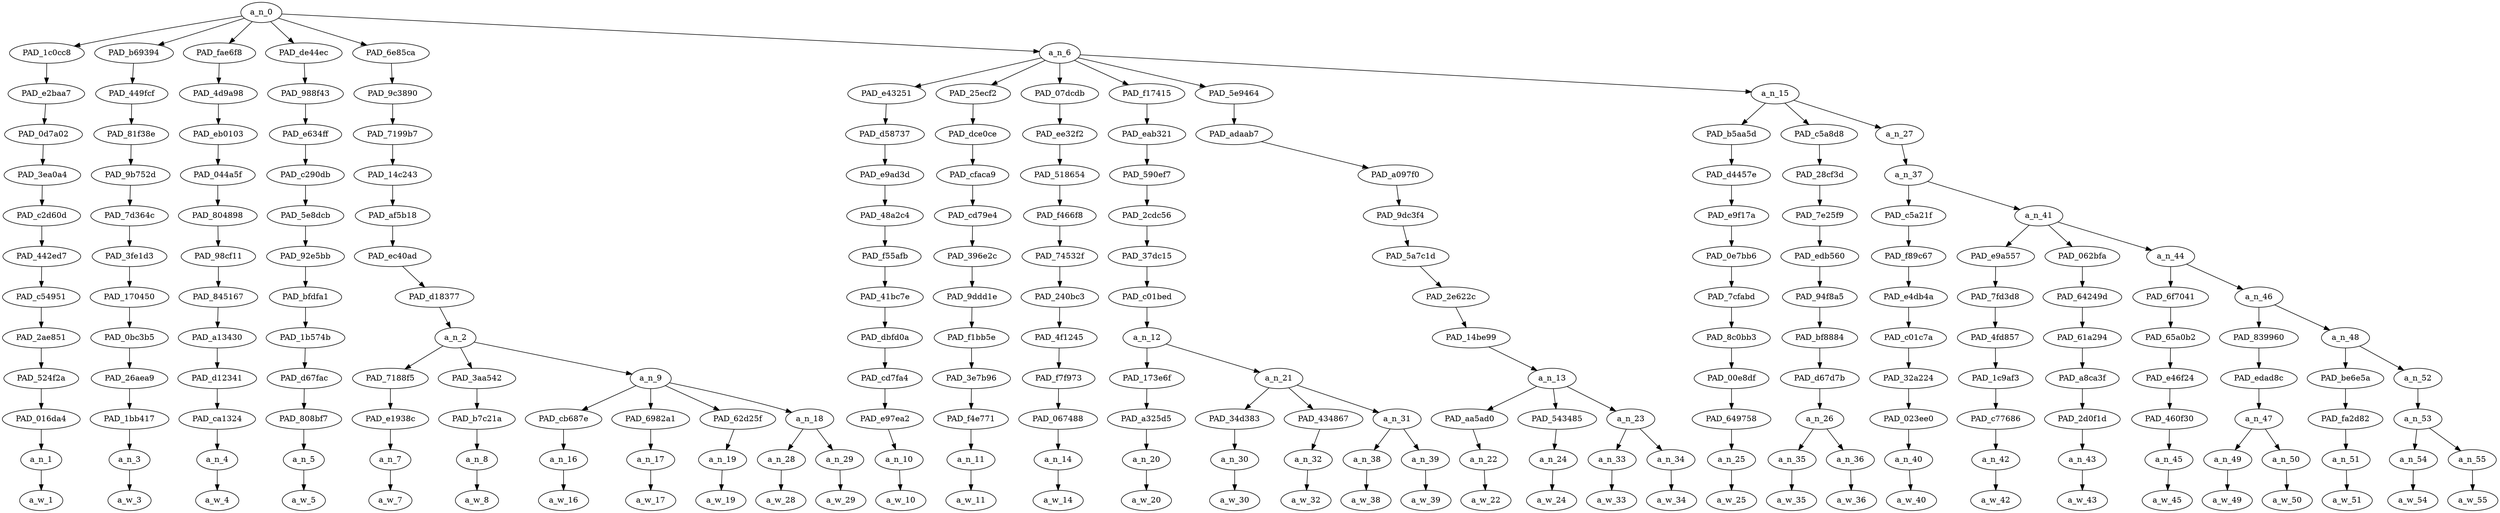 strict digraph "" {
	a_n_0	[div_dir=1,
		index=0,
		level=12,
		pos="7.816840277777779,12!",
		text_span="[0, 1, 2, 3, 4, 5, 6, 7, 8, 9, 10, 11, 12, 13, 14, 15, 16, 17, 18, 19, 20, 21, 22, 23, 24, 25, 26, 27, 28, 29, 30, 31, 32, 33, 34]",
		value=1.00000002];
	PAD_1c0cc8	[div_dir=1,
		index=0,
		level=11,
		pos="0.0,11!",
		text_span="[0]",
		value=0.02661162];
	a_n_0 -> PAD_1c0cc8;
	PAD_b69394	[div_dir=1,
		index=2,
		level=11,
		pos="8.0,11!",
		text_span="[8]",
		value=0.01706022];
	a_n_0 -> PAD_b69394;
	PAD_fae6f8	[div_dir=-1,
		index=3,
		level=11,
		pos="9.0,11!",
		text_span="[9]",
		value=0.02229313];
	a_n_0 -> PAD_fae6f8;
	PAD_de44ec	[div_dir=1,
		index=4,
		level=11,
		pos="10.0,11!",
		text_span="[10]",
		value=0.01661499];
	a_n_0 -> PAD_de44ec;
	PAD_6e85ca	[div_dir=1,
		index=1,
		level=11,
		pos="2.625,11!",
		text_span="[1, 2, 3, 4, 5, 6, 7]",
		value=0.13200330];
	a_n_0 -> PAD_6e85ca;
	a_n_6	[div_dir=1,
		index=5,
		level=11,
		pos="17.276041666666668,11!",
		text_span="[11, 12, 13, 14, 15, 16, 17, 18, 19, 20, 21, 22, 23, 24, 25, 26, 27, 28, 29, 30, 31, 32, 33, 34]",
		value=0.78475502];
	a_n_0 -> a_n_6;
	PAD_e2baa7	[div_dir=1,
		index=0,
		level=10,
		pos="0.0,10!",
		text_span="[0]",
		value=0.02661162];
	PAD_1c0cc8 -> PAD_e2baa7;
	PAD_0d7a02	[div_dir=1,
		index=0,
		level=9,
		pos="0.0,9!",
		text_span="[0]",
		value=0.02661162];
	PAD_e2baa7 -> PAD_0d7a02;
	PAD_3ea0a4	[div_dir=1,
		index=0,
		level=8,
		pos="0.0,8!",
		text_span="[0]",
		value=0.02661162];
	PAD_0d7a02 -> PAD_3ea0a4;
	PAD_c2d60d	[div_dir=1,
		index=0,
		level=7,
		pos="0.0,7!",
		text_span="[0]",
		value=0.02661162];
	PAD_3ea0a4 -> PAD_c2d60d;
	PAD_442ed7	[div_dir=1,
		index=0,
		level=6,
		pos="0.0,6!",
		text_span="[0]",
		value=0.02661162];
	PAD_c2d60d -> PAD_442ed7;
	PAD_c54951	[div_dir=1,
		index=0,
		level=5,
		pos="0.0,5!",
		text_span="[0]",
		value=0.02661162];
	PAD_442ed7 -> PAD_c54951;
	PAD_2ae851	[div_dir=1,
		index=0,
		level=4,
		pos="0.0,4!",
		text_span="[0]",
		value=0.02661162];
	PAD_c54951 -> PAD_2ae851;
	PAD_524f2a	[div_dir=1,
		index=0,
		level=3,
		pos="0.0,3!",
		text_span="[0]",
		value=0.02661162];
	PAD_2ae851 -> PAD_524f2a;
	PAD_016da4	[div_dir=1,
		index=0,
		level=2,
		pos="0.0,2!",
		text_span="[0]",
		value=0.02661162];
	PAD_524f2a -> PAD_016da4;
	a_n_1	[div_dir=1,
		index=0,
		level=1,
		pos="0.0,1!",
		text_span="[0]",
		value=0.02661162];
	PAD_016da4 -> a_n_1;
	a_w_1	[div_dir=0,
		index=0,
		level=0,
		pos="0,0!",
		text_span="[0]",
		value=i];
	a_n_1 -> a_w_1;
	PAD_449fcf	[div_dir=1,
		index=2,
		level=10,
		pos="8.0,10!",
		text_span="[8]",
		value=0.01706022];
	PAD_b69394 -> PAD_449fcf;
	PAD_81f38e	[div_dir=1,
		index=2,
		level=9,
		pos="8.0,9!",
		text_span="[8]",
		value=0.01706022];
	PAD_449fcf -> PAD_81f38e;
	PAD_9b752d	[div_dir=1,
		index=2,
		level=8,
		pos="8.0,8!",
		text_span="[8]",
		value=0.01706022];
	PAD_81f38e -> PAD_9b752d;
	PAD_7d364c	[div_dir=1,
		index=2,
		level=7,
		pos="8.0,7!",
		text_span="[8]",
		value=0.01706022];
	PAD_9b752d -> PAD_7d364c;
	PAD_3fe1d3	[div_dir=1,
		index=2,
		level=6,
		pos="8.0,6!",
		text_span="[8]",
		value=0.01706022];
	PAD_7d364c -> PAD_3fe1d3;
	PAD_170450	[div_dir=1,
		index=2,
		level=5,
		pos="8.0,5!",
		text_span="[8]",
		value=0.01706022];
	PAD_3fe1d3 -> PAD_170450;
	PAD_0bc3b5	[div_dir=1,
		index=2,
		level=4,
		pos="8.0,4!",
		text_span="[8]",
		value=0.01706022];
	PAD_170450 -> PAD_0bc3b5;
	PAD_26aea9	[div_dir=1,
		index=4,
		level=3,
		pos="8.0,3!",
		text_span="[8]",
		value=0.01706022];
	PAD_0bc3b5 -> PAD_26aea9;
	PAD_1bb417	[div_dir=1,
		index=7,
		level=2,
		pos="8.0,2!",
		text_span="[8]",
		value=0.01706022];
	PAD_26aea9 -> PAD_1bb417;
	a_n_3	[div_dir=1,
		index=8,
		level=1,
		pos="8.0,1!",
		text_span="[8]",
		value=0.01706022];
	PAD_1bb417 -> a_n_3;
	a_w_3	[div_dir=0,
		index=8,
		level=0,
		pos="8,0!",
		text_span="[8]",
		value=i1];
	a_n_3 -> a_w_3;
	PAD_4d9a98	[div_dir=-1,
		index=3,
		level=10,
		pos="9.0,10!",
		text_span="[9]",
		value=0.02229313];
	PAD_fae6f8 -> PAD_4d9a98;
	PAD_eb0103	[div_dir=-1,
		index=3,
		level=9,
		pos="9.0,9!",
		text_span="[9]",
		value=0.02229313];
	PAD_4d9a98 -> PAD_eb0103;
	PAD_044a5f	[div_dir=-1,
		index=3,
		level=8,
		pos="9.0,8!",
		text_span="[9]",
		value=0.02229313];
	PAD_eb0103 -> PAD_044a5f;
	PAD_804898	[div_dir=-1,
		index=3,
		level=7,
		pos="9.0,7!",
		text_span="[9]",
		value=0.02229313];
	PAD_044a5f -> PAD_804898;
	PAD_98cf11	[div_dir=-1,
		index=3,
		level=6,
		pos="9.0,6!",
		text_span="[9]",
		value=0.02229313];
	PAD_804898 -> PAD_98cf11;
	PAD_845167	[div_dir=-1,
		index=3,
		level=5,
		pos="9.0,5!",
		text_span="[9]",
		value=0.02229313];
	PAD_98cf11 -> PAD_845167;
	PAD_a13430	[div_dir=-1,
		index=3,
		level=4,
		pos="9.0,4!",
		text_span="[9]",
		value=0.02229313];
	PAD_845167 -> PAD_a13430;
	PAD_d12341	[div_dir=-1,
		index=5,
		level=3,
		pos="9.0,3!",
		text_span="[9]",
		value=0.02229313];
	PAD_a13430 -> PAD_d12341;
	PAD_ca1324	[div_dir=-1,
		index=8,
		level=2,
		pos="9.0,2!",
		text_span="[9]",
		value=0.02229313];
	PAD_d12341 -> PAD_ca1324;
	a_n_4	[div_dir=-1,
		index=9,
		level=1,
		pos="9.0,1!",
		text_span="[9]",
		value=0.02229313];
	PAD_ca1324 -> a_n_4;
	a_w_4	[div_dir=0,
		index=9,
		level=0,
		pos="9,0!",
		text_span="[9]",
		value=basically];
	a_n_4 -> a_w_4;
	PAD_988f43	[div_dir=1,
		index=4,
		level=10,
		pos="10.0,10!",
		text_span="[10]",
		value=0.01661499];
	PAD_de44ec -> PAD_988f43;
	PAD_e634ff	[div_dir=1,
		index=4,
		level=9,
		pos="10.0,9!",
		text_span="[10]",
		value=0.01661499];
	PAD_988f43 -> PAD_e634ff;
	PAD_c290db	[div_dir=1,
		index=4,
		level=8,
		pos="10.0,8!",
		text_span="[10]",
		value=0.01661499];
	PAD_e634ff -> PAD_c290db;
	PAD_5e8dcb	[div_dir=1,
		index=4,
		level=7,
		pos="10.0,7!",
		text_span="[10]",
		value=0.01661499];
	PAD_c290db -> PAD_5e8dcb;
	PAD_92e5bb	[div_dir=1,
		index=4,
		level=6,
		pos="10.0,6!",
		text_span="[10]",
		value=0.01661499];
	PAD_5e8dcb -> PAD_92e5bb;
	PAD_bfdfa1	[div_dir=1,
		index=4,
		level=5,
		pos="10.0,5!",
		text_span="[10]",
		value=0.01661499];
	PAD_92e5bb -> PAD_bfdfa1;
	PAD_1b574b	[div_dir=1,
		index=4,
		level=4,
		pos="10.0,4!",
		text_span="[10]",
		value=0.01661499];
	PAD_bfdfa1 -> PAD_1b574b;
	PAD_d67fac	[div_dir=1,
		index=6,
		level=3,
		pos="10.0,3!",
		text_span="[10]",
		value=0.01661499];
	PAD_1b574b -> PAD_d67fac;
	PAD_808bf7	[div_dir=1,
		index=9,
		level=2,
		pos="10.0,2!",
		text_span="[10]",
		value=0.01661499];
	PAD_d67fac -> PAD_808bf7;
	a_n_5	[div_dir=1,
		index=10,
		level=1,
		pos="10.0,1!",
		text_span="[10]",
		value=0.01661499];
	PAD_808bf7 -> a_n_5;
	a_w_5	[div_dir=0,
		index=10,
		level=0,
		pos="10,0!",
		text_span="[10]",
		value=just];
	a_n_5 -> a_w_5;
	PAD_9c3890	[div_dir=1,
		index=1,
		level=10,
		pos="2.625,10!",
		text_span="[1, 2, 3, 4, 5, 6, 7]",
		value=0.13200330];
	PAD_6e85ca -> PAD_9c3890;
	PAD_7199b7	[div_dir=1,
		index=1,
		level=9,
		pos="2.625,9!",
		text_span="[1, 2, 3, 4, 5, 6, 7]",
		value=0.13200330];
	PAD_9c3890 -> PAD_7199b7;
	PAD_14c243	[div_dir=1,
		index=1,
		level=8,
		pos="2.625,8!",
		text_span="[1, 2, 3, 4, 5, 6, 7]",
		value=0.13200330];
	PAD_7199b7 -> PAD_14c243;
	PAD_af5b18	[div_dir=1,
		index=1,
		level=7,
		pos="2.625,7!",
		text_span="[1, 2, 3, 4, 5, 6, 7]",
		value=0.13200330];
	PAD_14c243 -> PAD_af5b18;
	PAD_ec40ad	[div_dir=1,
		index=1,
		level=6,
		pos="2.625,6!",
		text_span="[1, 2, 3, 4, 5, 6, 7]",
		value=0.13200330];
	PAD_af5b18 -> PAD_ec40ad;
	PAD_d18377	[div_dir=1,
		index=1,
		level=5,
		pos="2.625,5!",
		text_span="[1, 2, 3, 4, 5, 6, 7]",
		value=0.13200330];
	PAD_ec40ad -> PAD_d18377;
	a_n_2	[div_dir=1,
		index=1,
		level=4,
		pos="2.625,4!",
		text_span="[1, 2, 3, 4, 5, 6, 7]",
		value=0.13200330];
	PAD_d18377 -> a_n_2;
	PAD_7188f5	[div_dir=-1,
		index=1,
		level=3,
		pos="1.0,3!",
		text_span="[1]",
		value=0.01910963];
	a_n_2 -> PAD_7188f5;
	PAD_3aa542	[div_dir=1,
		index=2,
		level=3,
		pos="2.0,3!",
		text_span="[2]",
		value=0.01828177];
	a_n_2 -> PAD_3aa542;
	a_n_9	[div_dir=1,
		index=3,
		level=3,
		pos="4.875,3!",
		text_span="[3, 4, 5, 6, 7]",
		value=0.09448648];
	a_n_2 -> a_n_9;
	PAD_e1938c	[div_dir=-1,
		index=1,
		level=2,
		pos="1.0,2!",
		text_span="[1]",
		value=0.01910963];
	PAD_7188f5 -> PAD_e1938c;
	a_n_7	[div_dir=-1,
		index=1,
		level=1,
		pos="1.0,1!",
		text_span="[1]",
		value=0.01910963];
	PAD_e1938c -> a_n_7;
	a_w_7	[div_dir=0,
		index=1,
		level=0,
		pos="1,0!",
		text_span="[1]",
		value=can];
	a_n_7 -> a_w_7;
	PAD_b7c21a	[div_dir=1,
		index=2,
		level=2,
		pos="2.0,2!",
		text_span="[2]",
		value=0.01828177];
	PAD_3aa542 -> PAD_b7c21a;
	a_n_8	[div_dir=1,
		index=2,
		level=1,
		pos="2.0,1!",
		text_span="[2]",
		value=0.01828177];
	PAD_b7c21a -> a_n_8;
	a_w_8	[div_dir=0,
		index=2,
		level=0,
		pos="2,0!",
		text_span="[2]",
		value=barely];
	a_n_8 -> a_w_8;
	PAD_cb687e	[div_dir=1,
		index=3,
		level=2,
		pos="3.0,2!",
		text_span="[3]",
		value=0.01631692];
	a_n_9 -> PAD_cb687e;
	PAD_6982a1	[div_dir=1,
		index=4,
		level=2,
		pos="4.0,2!",
		text_span="[4]",
		value=0.01635504];
	a_n_9 -> PAD_6982a1;
	PAD_62d25f	[div_dir=1,
		index=6,
		level=2,
		pos="7.0,2!",
		text_span="[7]",
		value=0.02503343];
	a_n_9 -> PAD_62d25f;
	a_n_18	[div_dir=-1,
		index=5,
		level=2,
		pos="5.5,2!",
		text_span="[5, 6]",
		value=0.03666694];
	a_n_9 -> a_n_18;
	a_n_16	[div_dir=1,
		index=3,
		level=1,
		pos="3.0,1!",
		text_span="[3]",
		value=0.01631692];
	PAD_cb687e -> a_n_16;
	a_w_16	[div_dir=0,
		index=3,
		level=0,
		pos="3,0!",
		text_span="[3]",
		value=go];
	a_n_16 -> a_w_16;
	a_n_17	[div_dir=1,
		index=4,
		level=1,
		pos="4.0,1!",
		text_span="[4]",
		value=0.01635504];
	PAD_6982a1 -> a_n_17;
	a_w_17	[div_dir=0,
		index=4,
		level=0,
		pos="4,0!",
		text_span="[4]",
		value=out];
	a_n_17 -> a_w_17;
	a_n_19	[div_dir=1,
		index=7,
		level=1,
		pos="7.0,1!",
		text_span="[7]",
		value=0.02503343];
	PAD_62d25f -> a_n_19;
	a_w_19	[div_dir=0,
		index=7,
		level=0,
		pos="7,0!",
		text_span="[7]",
		value=anymore];
	a_n_19 -> a_w_19;
	a_n_28	[div_dir=-1,
		index=5,
		level=1,
		pos="5.0,1!",
		text_span="[5]",
		value=0.01599245];
	a_n_18 -> a_n_28;
	a_n_29	[div_dir=-1,
		index=6,
		level=1,
		pos="6.0,1!",
		text_span="[6]",
		value=0.02064038];
	a_n_18 -> a_n_29;
	a_w_28	[div_dir=0,
		index=5,
		level=0,
		pos="5,0!",
		text_span="[5]",
		value=into];
	a_n_28 -> a_w_28;
	a_w_29	[div_dir=0,
		index=6,
		level=0,
		pos="6,0!",
		text_span="[6]",
		value=society];
	a_n_29 -> a_w_29;
	PAD_e43251	[div_dir=1,
		index=5,
		level=10,
		pos="11.0,10!",
		text_span="[11]",
		value=0.02118057];
	a_n_6 -> PAD_e43251;
	PAD_25ecf2	[div_dir=1,
		index=6,
		level=10,
		pos="12.0,10!",
		text_span="[12]",
		value=0.02720809];
	a_n_6 -> PAD_25ecf2;
	PAD_07dcdb	[div_dir=1,
		index=9,
		level=10,
		pos="22.0,10!",
		text_span="[22]",
		value=0.01997820];
	a_n_6 -> PAD_07dcdb;
	PAD_f17415	[div_dir=1,
		index=7,
		level=10,
		pos="14.25,10!",
		text_span="[13, 14, 15, 16, 17]",
		value=0.35535830];
	a_n_6 -> PAD_f17415;
	PAD_5e9464	[div_dir=-1,
		index=8,
		level=10,
		pos="19.5,10!",
		text_span="[18, 19, 20, 21]",
		value=0.07433124];
	a_n_6 -> PAD_5e9464;
	a_n_15	[div_dir=1,
		index=10,
		level=10,
		pos="24.90625,10!",
		text_span="[23, 24, 25, 26, 27, 28, 29, 30, 31, 32, 33, 34]",
		value=0.28603460];
	a_n_6 -> a_n_15;
	PAD_d58737	[div_dir=1,
		index=5,
		level=9,
		pos="11.0,9!",
		text_span="[11]",
		value=0.02118057];
	PAD_e43251 -> PAD_d58737;
	PAD_e9ad3d	[div_dir=1,
		index=5,
		level=8,
		pos="11.0,8!",
		text_span="[11]",
		value=0.02118057];
	PAD_d58737 -> PAD_e9ad3d;
	PAD_48a2c4	[div_dir=1,
		index=5,
		level=7,
		pos="11.0,7!",
		text_span="[11]",
		value=0.02118057];
	PAD_e9ad3d -> PAD_48a2c4;
	PAD_f55afb	[div_dir=1,
		index=5,
		level=6,
		pos="11.0,6!",
		text_span="[11]",
		value=0.02118057];
	PAD_48a2c4 -> PAD_f55afb;
	PAD_41bc7e	[div_dir=1,
		index=5,
		level=5,
		pos="11.0,5!",
		text_span="[11]",
		value=0.02118057];
	PAD_f55afb -> PAD_41bc7e;
	PAD_dbfd0a	[div_dir=1,
		index=5,
		level=4,
		pos="11.0,4!",
		text_span="[11]",
		value=0.02118057];
	PAD_41bc7e -> PAD_dbfd0a;
	PAD_cd7fa4	[div_dir=1,
		index=7,
		level=3,
		pos="11.0,3!",
		text_span="[11]",
		value=0.02118057];
	PAD_dbfd0a -> PAD_cd7fa4;
	PAD_e97ea2	[div_dir=1,
		index=10,
		level=2,
		pos="11.0,2!",
		text_span="[11]",
		value=0.02118057];
	PAD_cd7fa4 -> PAD_e97ea2;
	a_n_10	[div_dir=1,
		index=11,
		level=1,
		pos="11.0,1!",
		text_span="[11]",
		value=0.02118057];
	PAD_e97ea2 -> a_n_10;
	a_w_10	[div_dir=0,
		index=11,
		level=0,
		pos="11,0!",
		text_span="[11]",
		value=buy];
	a_n_10 -> a_w_10;
	PAD_dce0ce	[div_dir=1,
		index=6,
		level=9,
		pos="12.0,9!",
		text_span="[12]",
		value=0.02720809];
	PAD_25ecf2 -> PAD_dce0ce;
	PAD_cfaca9	[div_dir=1,
		index=6,
		level=8,
		pos="12.0,8!",
		text_span="[12]",
		value=0.02720809];
	PAD_dce0ce -> PAD_cfaca9;
	PAD_cd79e4	[div_dir=1,
		index=6,
		level=7,
		pos="12.0,7!",
		text_span="[12]",
		value=0.02720809];
	PAD_cfaca9 -> PAD_cd79e4;
	PAD_396e2c	[div_dir=1,
		index=6,
		level=6,
		pos="12.0,6!",
		text_span="[12]",
		value=0.02720809];
	PAD_cd79e4 -> PAD_396e2c;
	PAD_9ddd1e	[div_dir=1,
		index=6,
		level=5,
		pos="12.0,5!",
		text_span="[12]",
		value=0.02720809];
	PAD_396e2c -> PAD_9ddd1e;
	PAD_f1bb5e	[div_dir=1,
		index=6,
		level=4,
		pos="12.0,4!",
		text_span="[12]",
		value=0.02720809];
	PAD_9ddd1e -> PAD_f1bb5e;
	PAD_3e7b96	[div_dir=1,
		index=8,
		level=3,
		pos="12.0,3!",
		text_span="[12]",
		value=0.02720809];
	PAD_f1bb5e -> PAD_3e7b96;
	PAD_f4e771	[div_dir=1,
		index=11,
		level=2,
		pos="12.0,2!",
		text_span="[12]",
		value=0.02720809];
	PAD_3e7b96 -> PAD_f4e771;
	a_n_11	[div_dir=1,
		index=12,
		level=1,
		pos="12.0,1!",
		text_span="[12]",
		value=0.02720809];
	PAD_f4e771 -> a_n_11;
	a_w_11	[div_dir=0,
		index=12,
		level=0,
		pos="12,0!",
		text_span="[12]",
		value=food];
	a_n_11 -> a_w_11;
	PAD_ee32f2	[div_dir=1,
		index=9,
		level=9,
		pos="22.0,9!",
		text_span="[22]",
		value=0.01997820];
	PAD_07dcdb -> PAD_ee32f2;
	PAD_518654	[div_dir=1,
		index=9,
		level=8,
		pos="22.0,8!",
		text_span="[22]",
		value=0.01997820];
	PAD_ee32f2 -> PAD_518654;
	PAD_f466f8	[div_dir=1,
		index=9,
		level=7,
		pos="22.0,7!",
		text_span="[22]",
		value=0.01997820];
	PAD_518654 -> PAD_f466f8;
	PAD_74532f	[div_dir=1,
		index=9,
		level=6,
		pos="22.0,6!",
		text_span="[22]",
		value=0.01997820];
	PAD_f466f8 -> PAD_74532f;
	PAD_240bc3	[div_dir=1,
		index=9,
		level=5,
		pos="22.0,5!",
		text_span="[22]",
		value=0.01997820];
	PAD_74532f -> PAD_240bc3;
	PAD_4f1245	[div_dir=1,
		index=9,
		level=4,
		pos="22.0,4!",
		text_span="[22]",
		value=0.01997820];
	PAD_240bc3 -> PAD_4f1245;
	PAD_f7f973	[div_dir=1,
		index=12,
		level=3,
		pos="22.0,3!",
		text_span="[22]",
		value=0.01997820];
	PAD_4f1245 -> PAD_f7f973;
	PAD_067488	[div_dir=1,
		index=19,
		level=2,
		pos="22.0,2!",
		text_span="[22]",
		value=0.01997820];
	PAD_f7f973 -> PAD_067488;
	a_n_14	[div_dir=1,
		index=22,
		level=1,
		pos="22.0,1!",
		text_span="[22]",
		value=0.01997820];
	PAD_067488 -> a_n_14;
	a_w_14	[div_dir=0,
		index=22,
		level=0,
		pos="22,0!",
		text_span="[22]",
		value=then];
	a_n_14 -> a_w_14;
	PAD_eab321	[div_dir=1,
		index=7,
		level=9,
		pos="14.25,9!",
		text_span="[13, 14, 15, 16, 17]",
		value=0.35535830];
	PAD_f17415 -> PAD_eab321;
	PAD_590ef7	[div_dir=1,
		index=7,
		level=8,
		pos="14.25,8!",
		text_span="[13, 14, 15, 16, 17]",
		value=0.35535830];
	PAD_eab321 -> PAD_590ef7;
	PAD_2cdc56	[div_dir=1,
		index=7,
		level=7,
		pos="14.25,7!",
		text_span="[13, 14, 15, 16, 17]",
		value=0.35535830];
	PAD_590ef7 -> PAD_2cdc56;
	PAD_37dc15	[div_dir=1,
		index=7,
		level=6,
		pos="14.25,6!",
		text_span="[13, 14, 15, 16, 17]",
		value=0.35535830];
	PAD_2cdc56 -> PAD_37dc15;
	PAD_c01bed	[div_dir=1,
		index=7,
		level=5,
		pos="14.25,5!",
		text_span="[13, 14, 15, 16, 17]",
		value=0.35535830];
	PAD_37dc15 -> PAD_c01bed;
	a_n_12	[div_dir=1,
		index=7,
		level=4,
		pos="14.25,4!",
		text_span="[13, 14, 15, 16, 17]",
		value=0.35535830];
	PAD_c01bed -> a_n_12;
	PAD_173e6f	[div_dir=-1,
		index=9,
		level=3,
		pos="13.0,3!",
		text_span="[13]",
		value=0.01708737];
	a_n_12 -> PAD_173e6f;
	a_n_21	[div_dir=1,
		index=10,
		level=3,
		pos="15.5,3!",
		text_span="[14, 15, 16, 17]",
		value=0.33736090];
	a_n_12 -> a_n_21;
	PAD_a325d5	[div_dir=-1,
		index=12,
		level=2,
		pos="13.0,2!",
		text_span="[13]",
		value=0.01708737];
	PAD_173e6f -> PAD_a325d5;
	a_n_20	[div_dir=-1,
		index=13,
		level=1,
		pos="13.0,1!",
		text_span="[13]",
		value=0.01708737];
	PAD_a325d5 -> a_n_20;
	a_w_20	[div_dir=0,
		index=13,
		level=0,
		pos="13,0!",
		text_span="[13]",
		value=from];
	a_n_20 -> a_w_20;
	PAD_34d383	[div_dir=-1,
		index=13,
		level=2,
		pos="14.0,2!",
		text_span="[14]",
		value=0.04465559];
	a_n_21 -> PAD_34d383;
	PAD_434867	[div_dir=1,
		index=15,
		level=2,
		pos="17.0,2!",
		text_span="[17]",
		value=0.02736039];
	a_n_21 -> PAD_434867;
	a_n_31	[div_dir=1,
		index=14,
		level=2,
		pos="15.5,2!",
		text_span="[15, 16]",
		value=0.26432666];
	a_n_21 -> a_n_31;
	a_n_30	[div_dir=-1,
		index=14,
		level=1,
		pos="14.0,1!",
		text_span="[14]",
		value=0.04465559];
	PAD_34d383 -> a_n_30;
	a_w_30	[div_dir=0,
		index=14,
		level=0,
		pos="14,0!",
		text_span="[14]",
		value=the];
	a_n_30 -> a_w_30;
	a_n_32	[div_dir=1,
		index=17,
		level=1,
		pos="17.0,1!",
		text_span="[17]",
		value=0.02736039];
	PAD_434867 -> a_n_32;
	a_w_32	[div_dir=0,
		index=17,
		level=0,
		pos="17,0!",
		text_span="[17]",
		value=store];
	a_n_32 -> a_w_32;
	a_n_38	[div_dir=1,
		index=15,
		level=1,
		pos="15.0,1!",
		text_span="[15]",
		value=0.23343116];
	a_n_31 -> a_n_38;
	a_n_39	[div_dir=1,
		index=16,
		level=1,
		pos="16.0,1!",
		text_span="[16]",
		value=0.02943194];
	a_n_31 -> a_n_39;
	a_w_38	[div_dir=0,
		index=15,
		level=0,
		pos="15,0!",
		text_span="[15]",
		value=beaner];
	a_n_38 -> a_w_38;
	a_w_39	[div_dir=0,
		index=16,
		level=0,
		pos="16,0!",
		text_span="[16]",
		value=filled];
	a_n_39 -> a_w_39;
	PAD_adaab7	[div_dir=-1,
		index=8,
		level=9,
		pos="19.5,9!",
		text_span="[18, 19, 20, 21]",
		value=0.07433124];
	PAD_5e9464 -> PAD_adaab7;
	PAD_a097f0	[div_dir=-1,
		index=8,
		level=8,
		pos="19.5,8!",
		text_span="[18, 19, 20, 21]",
		value=0.07433124];
	PAD_adaab7 -> PAD_a097f0;
	PAD_9dc3f4	[div_dir=-1,
		index=8,
		level=7,
		pos="19.5,7!",
		text_span="[18, 19, 20, 21]",
		value=0.07433124];
	PAD_a097f0 -> PAD_9dc3f4;
	PAD_5a7c1d	[div_dir=-1,
		index=8,
		level=6,
		pos="19.5,6!",
		text_span="[18, 19, 20, 21]",
		value=0.07433124];
	PAD_9dc3f4 -> PAD_5a7c1d;
	PAD_2e622c	[div_dir=-1,
		index=8,
		level=5,
		pos="19.5,5!",
		text_span="[18, 19, 20, 21]",
		value=0.07433124];
	PAD_5a7c1d -> PAD_2e622c;
	PAD_14be99	[div_dir=-1,
		index=8,
		level=4,
		pos="19.5,4!",
		text_span="[18, 19, 20, 21]",
		value=0.07433124];
	PAD_2e622c -> PAD_14be99;
	a_n_13	[div_dir=-1,
		index=11,
		level=3,
		pos="19.5,3!",
		text_span="[18, 19, 20, 21]",
		value=0.07433124];
	PAD_14be99 -> a_n_13;
	PAD_aa5ad0	[div_dir=1,
		index=16,
		level=2,
		pos="18.0,2!",
		text_span="[18]",
		value=0.01992610];
	a_n_13 -> PAD_aa5ad0;
	PAD_543485	[div_dir=-1,
		index=18,
		level=2,
		pos="21.0,2!",
		text_span="[21]",
		value=0.01925456];
	a_n_13 -> PAD_543485;
	a_n_23	[div_dir=1,
		index=17,
		level=2,
		pos="19.5,2!",
		text_span="[19, 20]",
		value=0.03514446];
	a_n_13 -> a_n_23;
	a_n_22	[div_dir=1,
		index=18,
		level=1,
		pos="18.0,1!",
		text_span="[18]",
		value=0.01992610];
	PAD_aa5ad0 -> a_n_22;
	a_w_22	[div_dir=0,
		index=18,
		level=0,
		pos="18,0!",
		text_span="[18]",
		value=pay];
	a_n_22 -> a_w_22;
	a_n_24	[div_dir=-1,
		index=21,
		level=1,
		pos="21.0,1!",
		text_span="[21]",
		value=0.01925456];
	PAD_543485 -> a_n_24;
	a_w_24	[div_dir=0,
		index=21,
		level=0,
		pos="21,0!",
		text_span="[21]",
		value=online];
	a_n_24 -> a_w_24;
	a_n_33	[div_dir=1,
		index=19,
		level=1,
		pos="19.0,1!",
		text_span="[19]",
		value=0.01618712];
	a_n_23 -> a_n_33;
	a_n_34	[div_dir=-1,
		index=20,
		level=1,
		pos="20.0,1!",
		text_span="[20]",
		value=0.01895579];
	a_n_23 -> a_n_34;
	a_w_33	[div_dir=0,
		index=19,
		level=0,
		pos="19,0!",
		text_span="[19]",
		value=all];
	a_n_33 -> a_w_33;
	a_w_34	[div_dir=0,
		index=20,
		level=0,
		pos="20,0!",
		text_span="[20]",
		value=bills];
	a_n_34 -> a_w_34;
	PAD_b5aa5d	[div_dir=1,
		index=10,
		level=9,
		pos="23.0,9!",
		text_span="[23]",
		value=0.01866423];
	a_n_15 -> PAD_b5aa5d;
	PAD_c5a8d8	[div_dir=1,
		index=11,
		level=9,
		pos="24.5,9!",
		text_span="[24, 25]",
		value=0.03613832];
	a_n_15 -> PAD_c5a8d8;
	a_n_27	[div_dir=1,
		index=12,
		level=9,
		pos="27.21875,9!",
		text_span="[26, 27, 28, 29, 30, 31, 32, 33, 34]",
		value=0.23096923];
	a_n_15 -> a_n_27;
	PAD_d4457e	[div_dir=1,
		index=10,
		level=8,
		pos="23.0,8!",
		text_span="[23]",
		value=0.01866423];
	PAD_b5aa5d -> PAD_d4457e;
	PAD_e9f17a	[div_dir=1,
		index=10,
		level=7,
		pos="23.0,7!",
		text_span="[23]",
		value=0.01866423];
	PAD_d4457e -> PAD_e9f17a;
	PAD_0e7bb6	[div_dir=1,
		index=10,
		level=6,
		pos="23.0,6!",
		text_span="[23]",
		value=0.01866423];
	PAD_e9f17a -> PAD_0e7bb6;
	PAD_7cfabd	[div_dir=1,
		index=10,
		level=5,
		pos="23.0,5!",
		text_span="[23]",
		value=0.01866423];
	PAD_0e7bb6 -> PAD_7cfabd;
	PAD_8c0bb3	[div_dir=1,
		index=10,
		level=4,
		pos="23.0,4!",
		text_span="[23]",
		value=0.01866423];
	PAD_7cfabd -> PAD_8c0bb3;
	PAD_00e8df	[div_dir=1,
		index=13,
		level=3,
		pos="23.0,3!",
		text_span="[23]",
		value=0.01866423];
	PAD_8c0bb3 -> PAD_00e8df;
	PAD_649758	[div_dir=1,
		index=20,
		level=2,
		pos="23.0,2!",
		text_span="[23]",
		value=0.01866423];
	PAD_00e8df -> PAD_649758;
	a_n_25	[div_dir=1,
		index=23,
		level=1,
		pos="23.0,1!",
		text_span="[23]",
		value=0.01866423];
	PAD_649758 -> a_n_25;
	a_w_25	[div_dir=0,
		index=23,
		level=0,
		pos="23,0!",
		text_span="[23]",
		value=spend];
	a_n_25 -> a_w_25;
	PAD_28cf3d	[div_dir=1,
		index=11,
		level=8,
		pos="24.5,8!",
		text_span="[24, 25]",
		value=0.03613832];
	PAD_c5a8d8 -> PAD_28cf3d;
	PAD_7e25f9	[div_dir=1,
		index=11,
		level=7,
		pos="24.5,7!",
		text_span="[24, 25]",
		value=0.03613832];
	PAD_28cf3d -> PAD_7e25f9;
	PAD_edb560	[div_dir=1,
		index=11,
		level=6,
		pos="24.5,6!",
		text_span="[24, 25]",
		value=0.03613832];
	PAD_7e25f9 -> PAD_edb560;
	PAD_94f8a5	[div_dir=1,
		index=11,
		level=5,
		pos="24.5,5!",
		text_span="[24, 25]",
		value=0.03613832];
	PAD_edb560 -> PAD_94f8a5;
	PAD_bf8884	[div_dir=1,
		index=11,
		level=4,
		pos="24.5,4!",
		text_span="[24, 25]",
		value=0.03613832];
	PAD_94f8a5 -> PAD_bf8884;
	PAD_d67d7b	[div_dir=1,
		index=14,
		level=3,
		pos="24.5,3!",
		text_span="[24, 25]",
		value=0.03613832];
	PAD_bf8884 -> PAD_d67d7b;
	a_n_26	[div_dir=1,
		index=21,
		level=2,
		pos="24.5,2!",
		text_span="[24, 25]",
		value=0.03613832];
	PAD_d67d7b -> a_n_26;
	a_n_35	[div_dir=1,
		index=24,
		level=1,
		pos="24.0,1!",
		text_span="[24]",
		value=0.01655213];
	a_n_26 -> a_n_35;
	a_n_36	[div_dir=-1,
		index=25,
		level=1,
		pos="25.0,1!",
		text_span="[25]",
		value=0.01955276];
	a_n_26 -> a_n_36;
	a_w_35	[div_dir=0,
		index=24,
		level=0,
		pos="24,0!",
		text_span="[24]",
		value=the1];
	a_n_35 -> a_w_35;
	a_w_36	[div_dir=0,
		index=25,
		level=0,
		pos="25,0!",
		text_span="[25]",
		value=day];
	a_n_36 -> a_w_36;
	a_n_37	[div_dir=1,
		index=12,
		level=8,
		pos="27.21875,8!",
		text_span="[26, 27, 28, 29, 30, 31, 32, 33, 34]",
		value=0.23073109];
	a_n_27 -> a_n_37;
	PAD_c5a21f	[div_dir=-1,
		index=12,
		level=7,
		pos="26.0,7!",
		text_span="[26]",
		value=0.02580396];
	a_n_37 -> PAD_c5a21f;
	a_n_41	[div_dir=1,
		index=13,
		level=7,
		pos="28.4375,7!",
		text_span="[27, 28, 29, 30, 31, 32, 33, 34]",
		value=0.20468898];
	a_n_37 -> a_n_41;
	PAD_f89c67	[div_dir=-1,
		index=12,
		level=6,
		pos="26.0,6!",
		text_span="[26]",
		value=0.02580396];
	PAD_c5a21f -> PAD_f89c67;
	PAD_e4db4a	[div_dir=-1,
		index=12,
		level=5,
		pos="26.0,5!",
		text_span="[26]",
		value=0.02580396];
	PAD_f89c67 -> PAD_e4db4a;
	PAD_c01c7a	[div_dir=-1,
		index=12,
		level=4,
		pos="26.0,4!",
		text_span="[26]",
		value=0.02580396];
	PAD_e4db4a -> PAD_c01c7a;
	PAD_32a224	[div_dir=-1,
		index=15,
		level=3,
		pos="26.0,3!",
		text_span="[26]",
		value=0.02580396];
	PAD_c01c7a -> PAD_32a224;
	PAD_023ee0	[div_dir=-1,
		index=22,
		level=2,
		pos="26.0,2!",
		text_span="[26]",
		value=0.02580396];
	PAD_32a224 -> PAD_023ee0;
	a_n_40	[div_dir=-1,
		index=26,
		level=1,
		pos="26.0,1!",
		text_span="[26]",
		value=0.02580396];
	PAD_023ee0 -> a_n_40;
	a_w_40	[div_dir=0,
		index=26,
		level=0,
		pos="26,0!",
		text_span="[26]",
		value=talking];
	a_n_40 -> a_w_40;
	PAD_e9a557	[div_dir=1,
		index=13,
		level=6,
		pos="27.0,6!",
		text_span="[27]",
		value=0.04345828];
	a_n_41 -> PAD_e9a557;
	PAD_062bfa	[div_dir=-1,
		index=14,
		level=6,
		pos="28.0,6!",
		text_span="[28]",
		value=0.02334011];
	a_n_41 -> PAD_062bfa;
	a_n_44	[div_dir=1,
		index=15,
		level=6,
		pos="30.3125,6!",
		text_span="[29, 30, 31, 32, 33, 34]",
		value=0.13763712];
	a_n_41 -> a_n_44;
	PAD_7fd3d8	[div_dir=1,
		index=13,
		level=5,
		pos="27.0,5!",
		text_span="[27]",
		value=0.04345828];
	PAD_e9a557 -> PAD_7fd3d8;
	PAD_4fd857	[div_dir=1,
		index=13,
		level=4,
		pos="27.0,4!",
		text_span="[27]",
		value=0.04345828];
	PAD_7fd3d8 -> PAD_4fd857;
	PAD_1c9af3	[div_dir=1,
		index=16,
		level=3,
		pos="27.0,3!",
		text_span="[27]",
		value=0.04345828];
	PAD_4fd857 -> PAD_1c9af3;
	PAD_c77686	[div_dir=1,
		index=23,
		level=2,
		pos="27.0,2!",
		text_span="[27]",
		value=0.04345828];
	PAD_1c9af3 -> PAD_c77686;
	a_n_42	[div_dir=1,
		index=27,
		level=1,
		pos="27.0,1!",
		text_span="[27]",
		value=0.04345828];
	PAD_c77686 -> a_n_42;
	a_w_42	[div_dir=0,
		index=27,
		level=0,
		pos="27,0!",
		text_span="[27]",
		value=shit];
	a_n_42 -> a_w_42;
	PAD_64249d	[div_dir=-1,
		index=14,
		level=5,
		pos="28.0,5!",
		text_span="[28]",
		value=0.02334011];
	PAD_062bfa -> PAD_64249d;
	PAD_61a294	[div_dir=-1,
		index=14,
		level=4,
		pos="28.0,4!",
		text_span="[28]",
		value=0.02334011];
	PAD_64249d -> PAD_61a294;
	PAD_a8ca3f	[div_dir=-1,
		index=17,
		level=3,
		pos="28.0,3!",
		text_span="[28]",
		value=0.02334011];
	PAD_61a294 -> PAD_a8ca3f;
	PAD_2d0f1d	[div_dir=-1,
		index=24,
		level=2,
		pos="28.0,2!",
		text_span="[28]",
		value=0.02334011];
	PAD_a8ca3f -> PAD_2d0f1d;
	a_n_43	[div_dir=-1,
		index=28,
		level=1,
		pos="28.0,1!",
		text_span="[28]",
		value=0.02334011];
	PAD_2d0f1d -> a_n_43;
	a_w_43	[div_dir=0,
		index=28,
		level=0,
		pos="28,0!",
		text_span="[28]",
		value=online1];
	a_n_43 -> a_w_43;
	PAD_6f7041	[div_dir=1,
		index=15,
		level=5,
		pos="29.0,5!",
		text_span="[29]",
		value=0.01939752];
	a_n_44 -> PAD_6f7041;
	a_n_46	[div_dir=1,
		index=16,
		level=5,
		pos="31.625,5!",
		text_span="[30, 31, 32, 33, 34]",
		value=0.11806544];
	a_n_44 -> a_n_46;
	PAD_65a0b2	[div_dir=1,
		index=15,
		level=4,
		pos="29.0,4!",
		text_span="[29]",
		value=0.01939752];
	PAD_6f7041 -> PAD_65a0b2;
	PAD_e46f24	[div_dir=1,
		index=18,
		level=3,
		pos="29.0,3!",
		text_span="[29]",
		value=0.01939752];
	PAD_65a0b2 -> PAD_e46f24;
	PAD_460f30	[div_dir=1,
		index=25,
		level=2,
		pos="29.0,2!",
		text_span="[29]",
		value=0.01939752];
	PAD_e46f24 -> PAD_460f30;
	a_n_45	[div_dir=1,
		index=29,
		level=1,
		pos="29.0,1!",
		text_span="[29]",
		value=0.01939752];
	PAD_460f30 -> a_n_45;
	a_w_45	[div_dir=0,
		index=29,
		level=0,
		pos="29,0!",
		text_span="[29]",
		value=like];
	a_n_45 -> a_w_45;
	PAD_839960	[div_dir=1,
		index=16,
		level=4,
		pos="30.5,4!",
		text_span="[30, 31]",
		value=0.04559872];
	a_n_46 -> PAD_839960;
	a_n_48	[div_dir=1,
		index=17,
		level=4,
		pos="32.75,4!",
		text_span="[32, 33, 34]",
		value=0.07229410];
	a_n_46 -> a_n_48;
	PAD_edad8c	[div_dir=1,
		index=19,
		level=3,
		pos="30.5,3!",
		text_span="[30, 31]",
		value=0.04559872];
	PAD_839960 -> PAD_edad8c;
	a_n_47	[div_dir=1,
		index=26,
		level=2,
		pos="30.5,2!",
		text_span="[30, 31]",
		value=0.04559872];
	PAD_edad8c -> a_n_47;
	a_n_49	[div_dir=1,
		index=30,
		level=1,
		pos="30.0,1!",
		text_span="[30]",
		value=0.02037423];
	a_n_47 -> a_n_49;
	a_n_50	[div_dir=1,
		index=31,
		level=1,
		pos="31.0,1!",
		text_span="[31]",
		value=0.02506719];
	a_n_47 -> a_n_50;
	a_w_49	[div_dir=0,
		index=30,
		level=0,
		pos="30,0!",
		text_span="[30]",
		value=a];
	a_n_49 -> a_w_49;
	a_w_50	[div_dir=0,
		index=31,
		level=0,
		pos="31,0!",
		text_span="[31]",
		value=coward];
	a_n_50 -> a_w_50;
	PAD_be6e5a	[div_dir=1,
		index=20,
		level=3,
		pos="32.0,3!",
		text_span="[32]",
		value=0.02348714];
	a_n_48 -> PAD_be6e5a;
	a_n_52	[div_dir=1,
		index=21,
		level=3,
		pos="33.5,3!",
		text_span="[33, 34]",
		value=0.04871163];
	a_n_48 -> a_n_52;
	PAD_fa2d82	[div_dir=1,
		index=27,
		level=2,
		pos="32.0,2!",
		text_span="[32]",
		value=0.02348714];
	PAD_be6e5a -> PAD_fa2d82;
	a_n_51	[div_dir=1,
		index=32,
		level=1,
		pos="32.0,1!",
		text_span="[32]",
		value=0.02348714];
	PAD_fa2d82 -> a_n_51;
	a_w_51	[div_dir=0,
		index=32,
		level=0,
		pos="32,0!",
		text_span="[32]",
		value=what];
	a_n_51 -> a_w_51;
	a_n_53	[div_dir=1,
		index=28,
		level=2,
		pos="33.5,2!",
		text_span="[33, 34]",
		value=0.04859798];
	a_n_52 -> a_n_53;
	a_n_54	[div_dir=1,
		index=33,
		level=1,
		pos="33.0,1!",
		text_span="[33]",
		value=0.02511435];
	a_n_53 -> a_n_54;
	a_n_55	[div_dir=1,
		index=34,
		level=1,
		pos="34.0,1!",
		text_span="[34]",
		value=0.02336997];
	a_n_53 -> a_n_55;
	a_w_54	[div_dir=0,
		index=33,
		level=0,
		pos="33,0!",
		text_span="[33]",
		value=a1];
	a_n_54 -> a_w_54;
	a_w_55	[div_dir=0,
		index=34,
		level=0,
		pos="34,0!",
		text_span="[34]",
		value=life];
	a_n_55 -> a_w_55;
}
